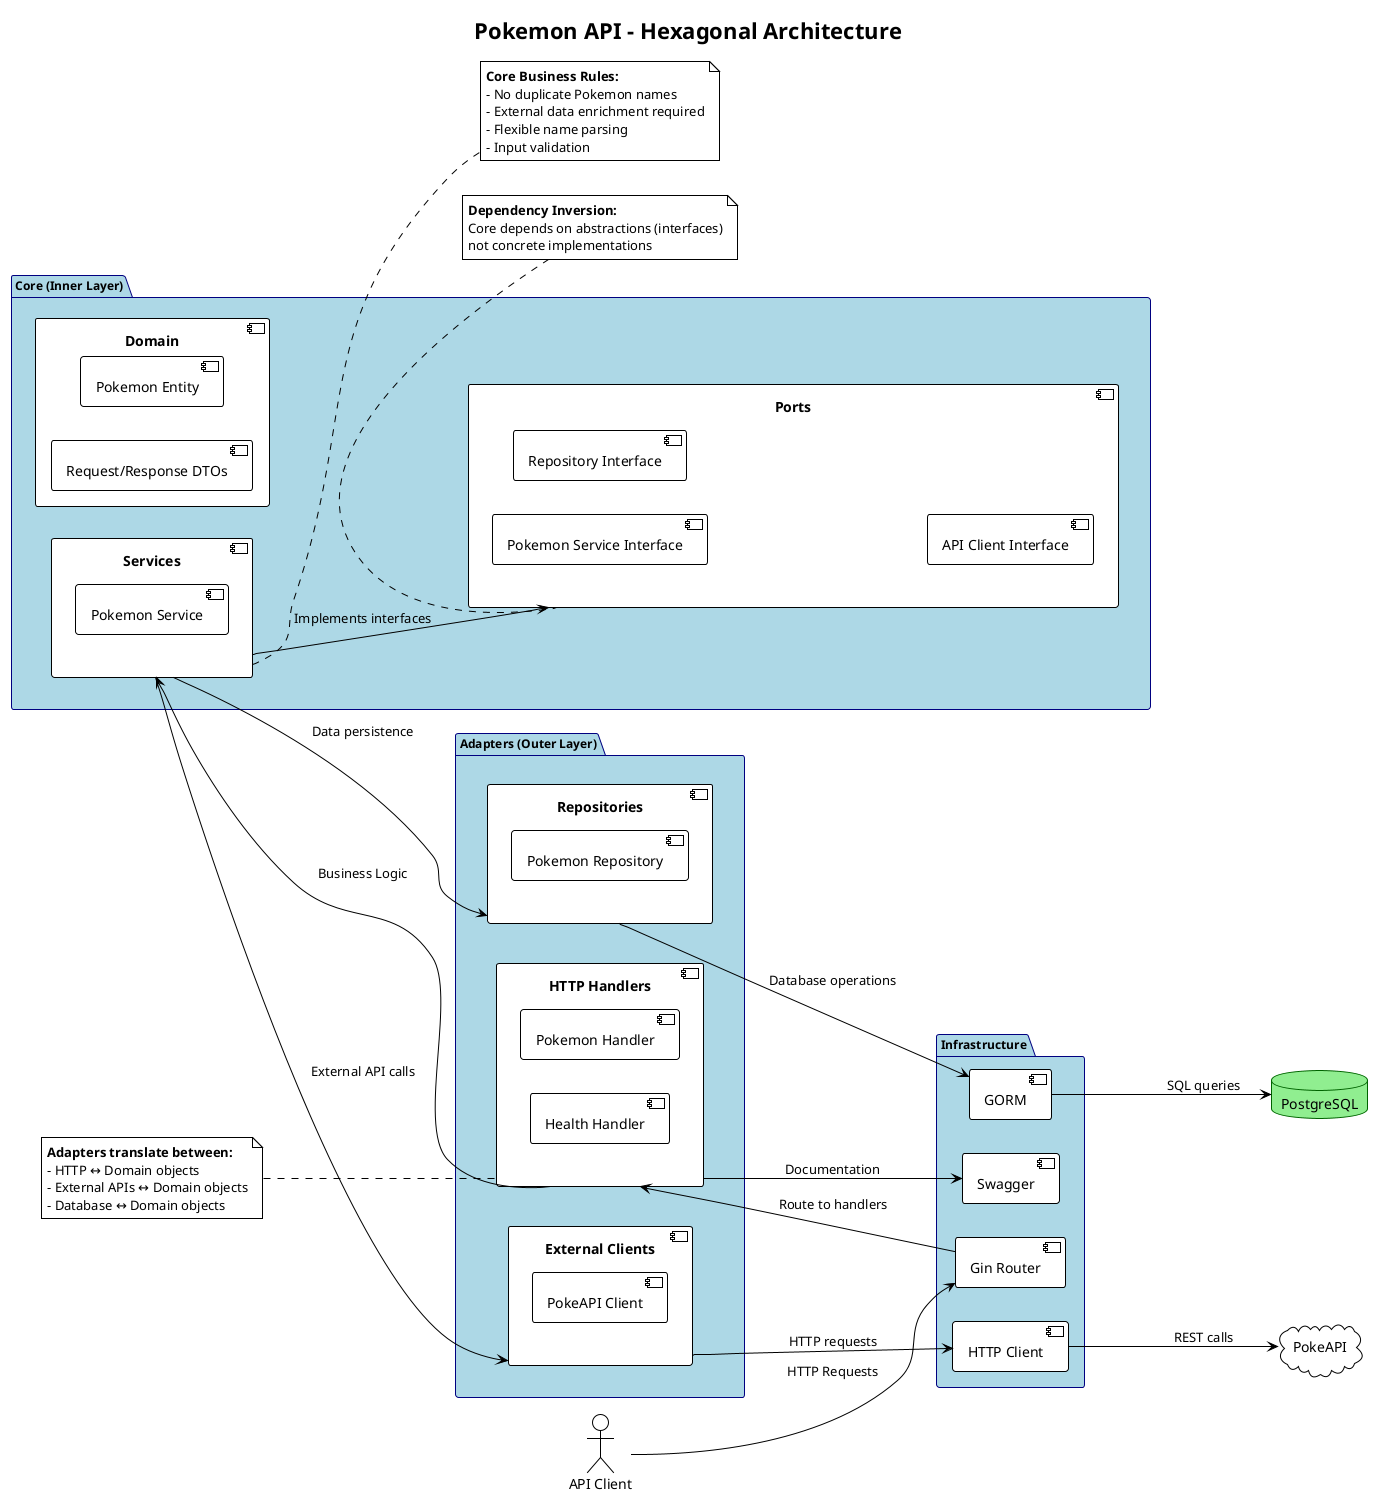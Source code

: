 @startuml Pokemon API - Hexagonal Architecture

!theme plain
skinparam package {
  BackgroundColor LightBlue
  BorderColor Navy
  FontSize 12
}
skinparam component {
  BackgroundColor White
  BorderColor Black
}
skinparam database {
  BackgroundColor LightGreen
  BorderColor DarkGreen
}

title Pokemon API - Hexagonal Architecture

left to right direction

' External Actors
actor "API Client" as client
cloud "PokeAPI" as pokeapi
database "PostgreSQL" as db

' Outer Layer - Adapters
package "Adapters (Outer Layer)" {
  component "HTTP Handlers" as handlers {
    [Pokemon Handler]
    [Health Handler]
  }

  component "External Clients" as external {
    [PokeAPI Client]
  }

  component "Repositories" as repos {
    [Pokemon Repository]
  }
}

' Inner Layer - Core Business Logic
package "Core (Inner Layer)" {
  component "Domain" as domain {
    [Pokemon Entity]
    [Request/Response DTOs]
  }

  component "Ports" as ports {
    [Pokemon Service Interface]
    [Repository Interface]
    [API Client Interface]
  }

  component "Services" as services {
    [Pokemon Service]
  }
}

' Framework & Infrastructure
package "Infrastructure" {
  component "Gin Router" as gin
  component "GORM" as gorm
  component "HTTP Client" as httpclient
  component "Swagger" as swagger
}

' Connections - Client to API
client --> gin : HTTP Requests
gin --> handlers : Route to handlers

' Connections - Handlers to Core
handlers --> services : Business Logic
services --> ports : Implements interfaces

' Connections - Core to External
services --> repos : Data persistence
services --> external : External API calls

' Connections - Adapters to Infrastructure
repos --> gorm : Database operations
external --> httpclient : HTTP requests
handlers --> swagger : Documentation

' Connections - Infrastructure to External
gorm --> db : SQL queries
httpclient --> pokeapi : REST calls

' Dependency Flow (Inward)
note right of services
  **Core Business Rules:**
  - No duplicate Pokemon names
  - External data enrichment required
  - Flexible name parsing
  - Input validation
end note

note bottom of ports
  **Dependency Inversion:**
  Core depends on abstractions (interfaces)
  not concrete implementations
end note

note left of handlers
  **Adapters translate between:**
  - HTTP ↔ Domain objects
  - External APIs ↔ Domain objects
  - Database ↔ Domain objects
end note

@enduml